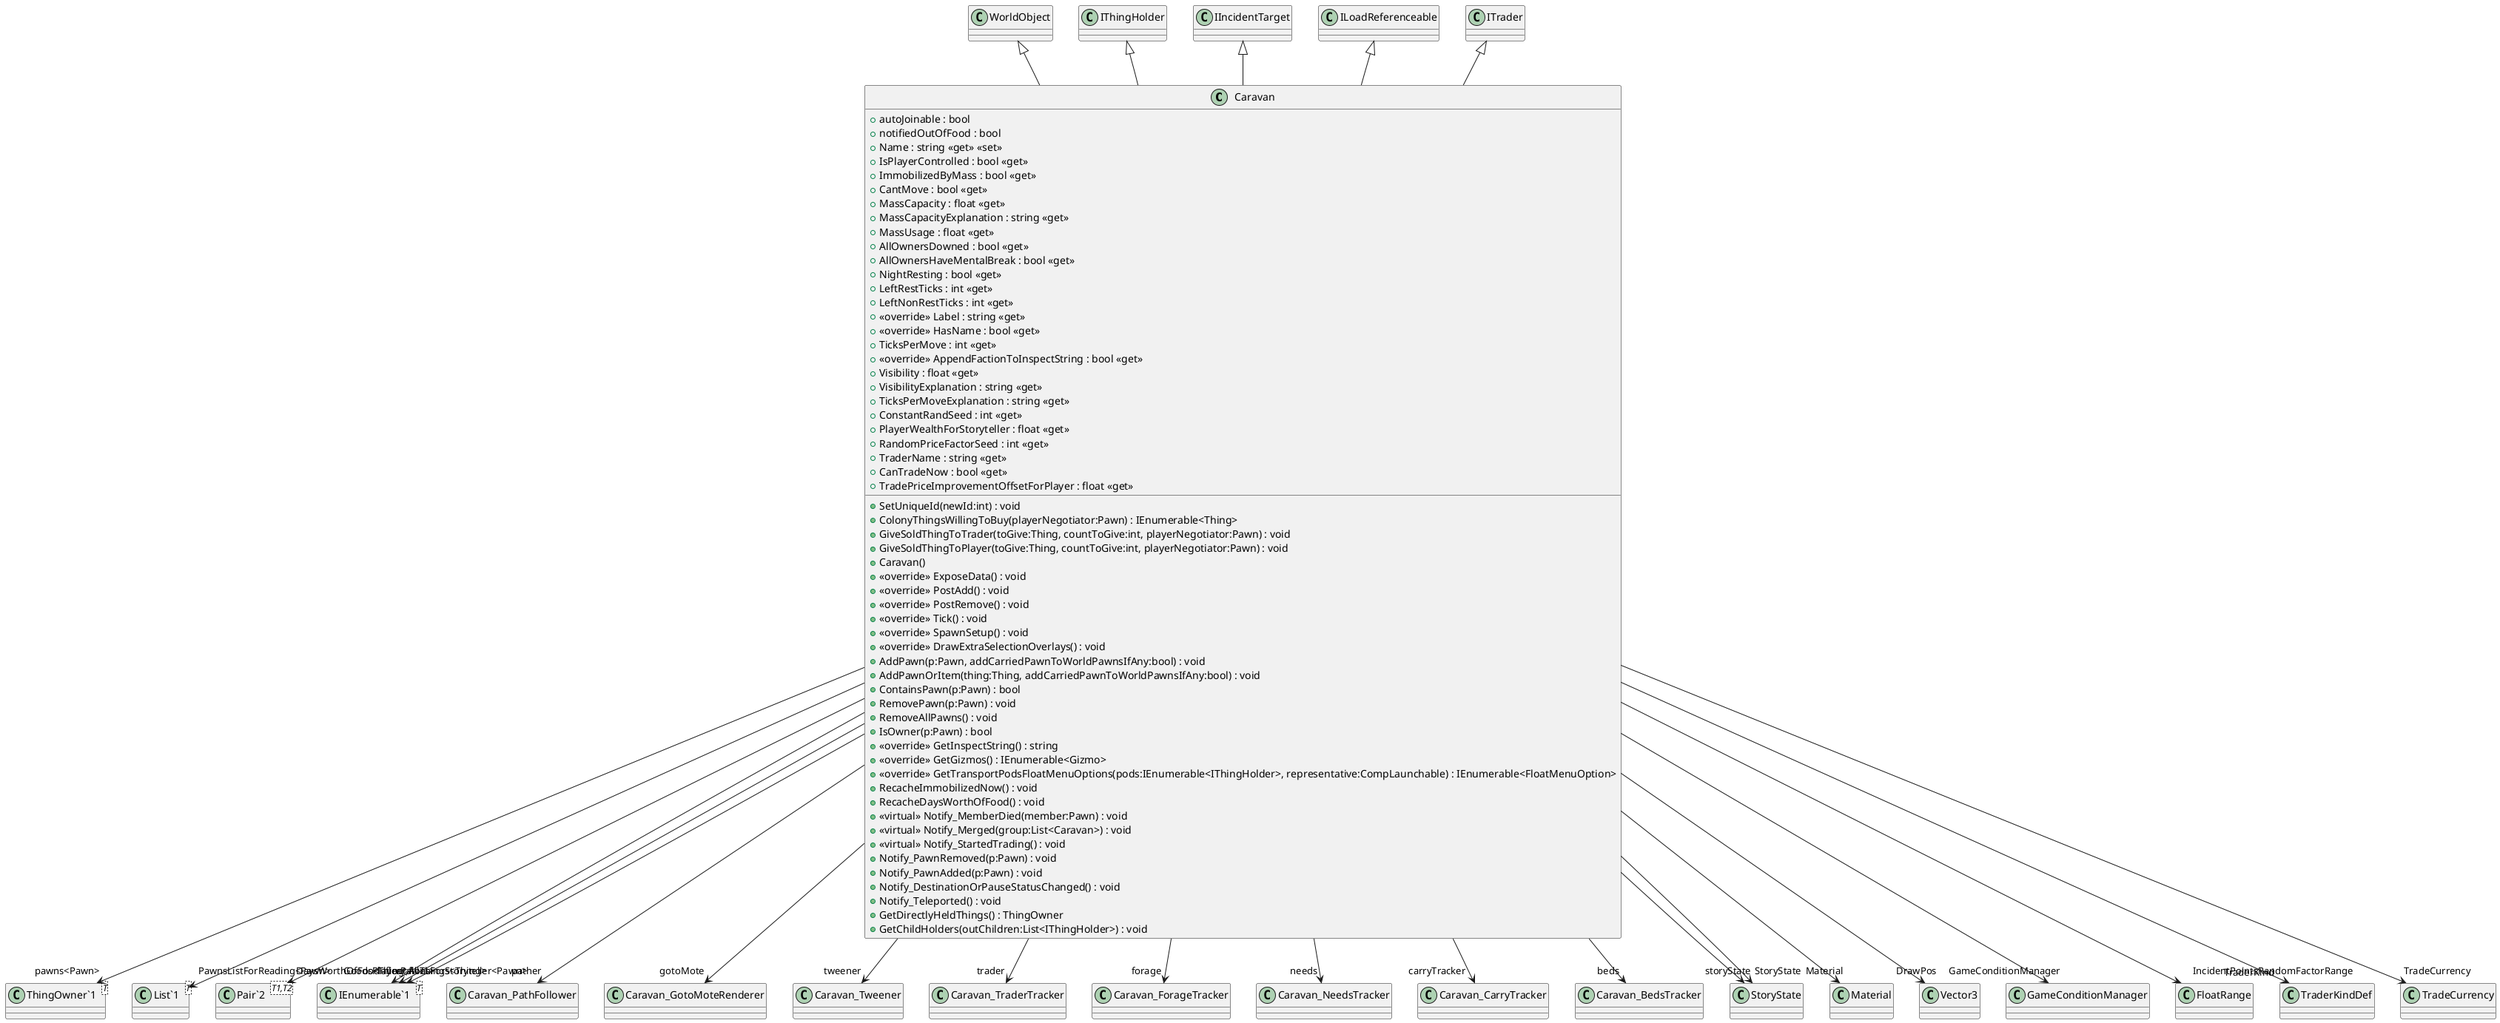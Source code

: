 @startuml
class Caravan {
    + autoJoinable : bool
    + notifiedOutOfFood : bool
    + Name : string <<get>> <<set>>
    + IsPlayerControlled : bool <<get>>
    + ImmobilizedByMass : bool <<get>>
    + CantMove : bool <<get>>
    + MassCapacity : float <<get>>
    + MassCapacityExplanation : string <<get>>
    + MassUsage : float <<get>>
    + AllOwnersDowned : bool <<get>>
    + AllOwnersHaveMentalBreak : bool <<get>>
    + NightResting : bool <<get>>
    + LeftRestTicks : int <<get>>
    + LeftNonRestTicks : int <<get>>
    + <<override>> Label : string <<get>>
    + <<override>> HasName : bool <<get>>
    + TicksPerMove : int <<get>>
    + <<override>> AppendFactionToInspectString : bool <<get>>
    + Visibility : float <<get>>
    + VisibilityExplanation : string <<get>>
    + TicksPerMoveExplanation : string <<get>>
    + ConstantRandSeed : int <<get>>
    + PlayerWealthForStoryteller : float <<get>>
    + RandomPriceFactorSeed : int <<get>>
    + TraderName : string <<get>>
    + CanTradeNow : bool <<get>>
    + TradePriceImprovementOffsetForPlayer : float <<get>>
    + SetUniqueId(newId:int) : void
    + ColonyThingsWillingToBuy(playerNegotiator:Pawn) : IEnumerable<Thing>
    + GiveSoldThingToTrader(toGive:Thing, countToGive:int, playerNegotiator:Pawn) : void
    + GiveSoldThingToPlayer(toGive:Thing, countToGive:int, playerNegotiator:Pawn) : void
    + Caravan()
    + <<override>> ExposeData() : void
    + <<override>> PostAdd() : void
    + <<override>> PostRemove() : void
    + <<override>> Tick() : void
    + <<override>> SpawnSetup() : void
    + <<override>> DrawExtraSelectionOverlays() : void
    + AddPawn(p:Pawn, addCarriedPawnToWorldPawnsIfAny:bool) : void
    + AddPawnOrItem(thing:Thing, addCarriedPawnToWorldPawnsIfAny:bool) : void
    + ContainsPawn(p:Pawn) : bool
    + RemovePawn(p:Pawn) : void
    + RemoveAllPawns() : void
    + IsOwner(p:Pawn) : bool
    + <<override>> GetInspectString() : string
    + <<override>> GetGizmos() : IEnumerable<Gizmo>
    + <<override>> GetTransportPodsFloatMenuOptions(pods:IEnumerable<IThingHolder>, representative:CompLaunchable) : IEnumerable<FloatMenuOption>
    + RecacheImmobilizedNow() : void
    + RecacheDaysWorthOfFood() : void
    + <<virtual>> Notify_MemberDied(member:Pawn) : void
    + <<virtual>> Notify_Merged(group:List<Caravan>) : void
    + <<virtual>> Notify_StartedTrading() : void
    + Notify_PawnRemoved(p:Pawn) : void
    + Notify_PawnAdded(p:Pawn) : void
    + Notify_DestinationOrPauseStatusChanged() : void
    + Notify_Teleported() : void
    + GetDirectlyHeldThings() : ThingOwner
    + GetChildHolders(outChildren:List<IThingHolder>) : void
}
class "ThingOwner`1"<T> {
}
class "List`1"<T> {
}
class "Pair`2"<T1,T2> {
}
class "IEnumerable`1"<T> {
}
WorldObject <|-- Caravan
IThingHolder <|-- Caravan
IIncidentTarget <|-- Caravan
ILoadReferenceable <|-- Caravan
ITrader <|-- Caravan
Caravan --> "pawns<Pawn>" "ThingOwner`1"
Caravan --> "pather" Caravan_PathFollower
Caravan --> "gotoMote" Caravan_GotoMoteRenderer
Caravan --> "tweener" Caravan_Tweener
Caravan --> "trader" Caravan_TraderTracker
Caravan --> "forage" Caravan_ForageTracker
Caravan --> "needs" Caravan_NeedsTracker
Caravan --> "carryTracker" Caravan_CarryTracker
Caravan --> "beds" Caravan_BedsTracker
Caravan --> "storyState" StoryState
Caravan --> "PawnsListForReading<Pawn>" "List`1"
Caravan --> "Material" Material
Caravan --> "DrawPos" Vector3
Caravan --> "DaysWorthOfFood<float,float>" "Pair`2"
Caravan --> "AllThings<Thing>" "IEnumerable`1"
Caravan --> "StoryState" StoryState
Caravan --> "GameConditionManager" GameConditionManager
Caravan --> "PlayerPawnsForStoryteller<Pawn>" "IEnumerable`1"
Caravan --> "IncidentPointsRandomFactorRange" FloatRange
Caravan --> "TraderKind" TraderKindDef
Caravan --> "Goods<Thing>" "IEnumerable`1"
Caravan --> "TradeCurrency" TradeCurrency
@enduml
